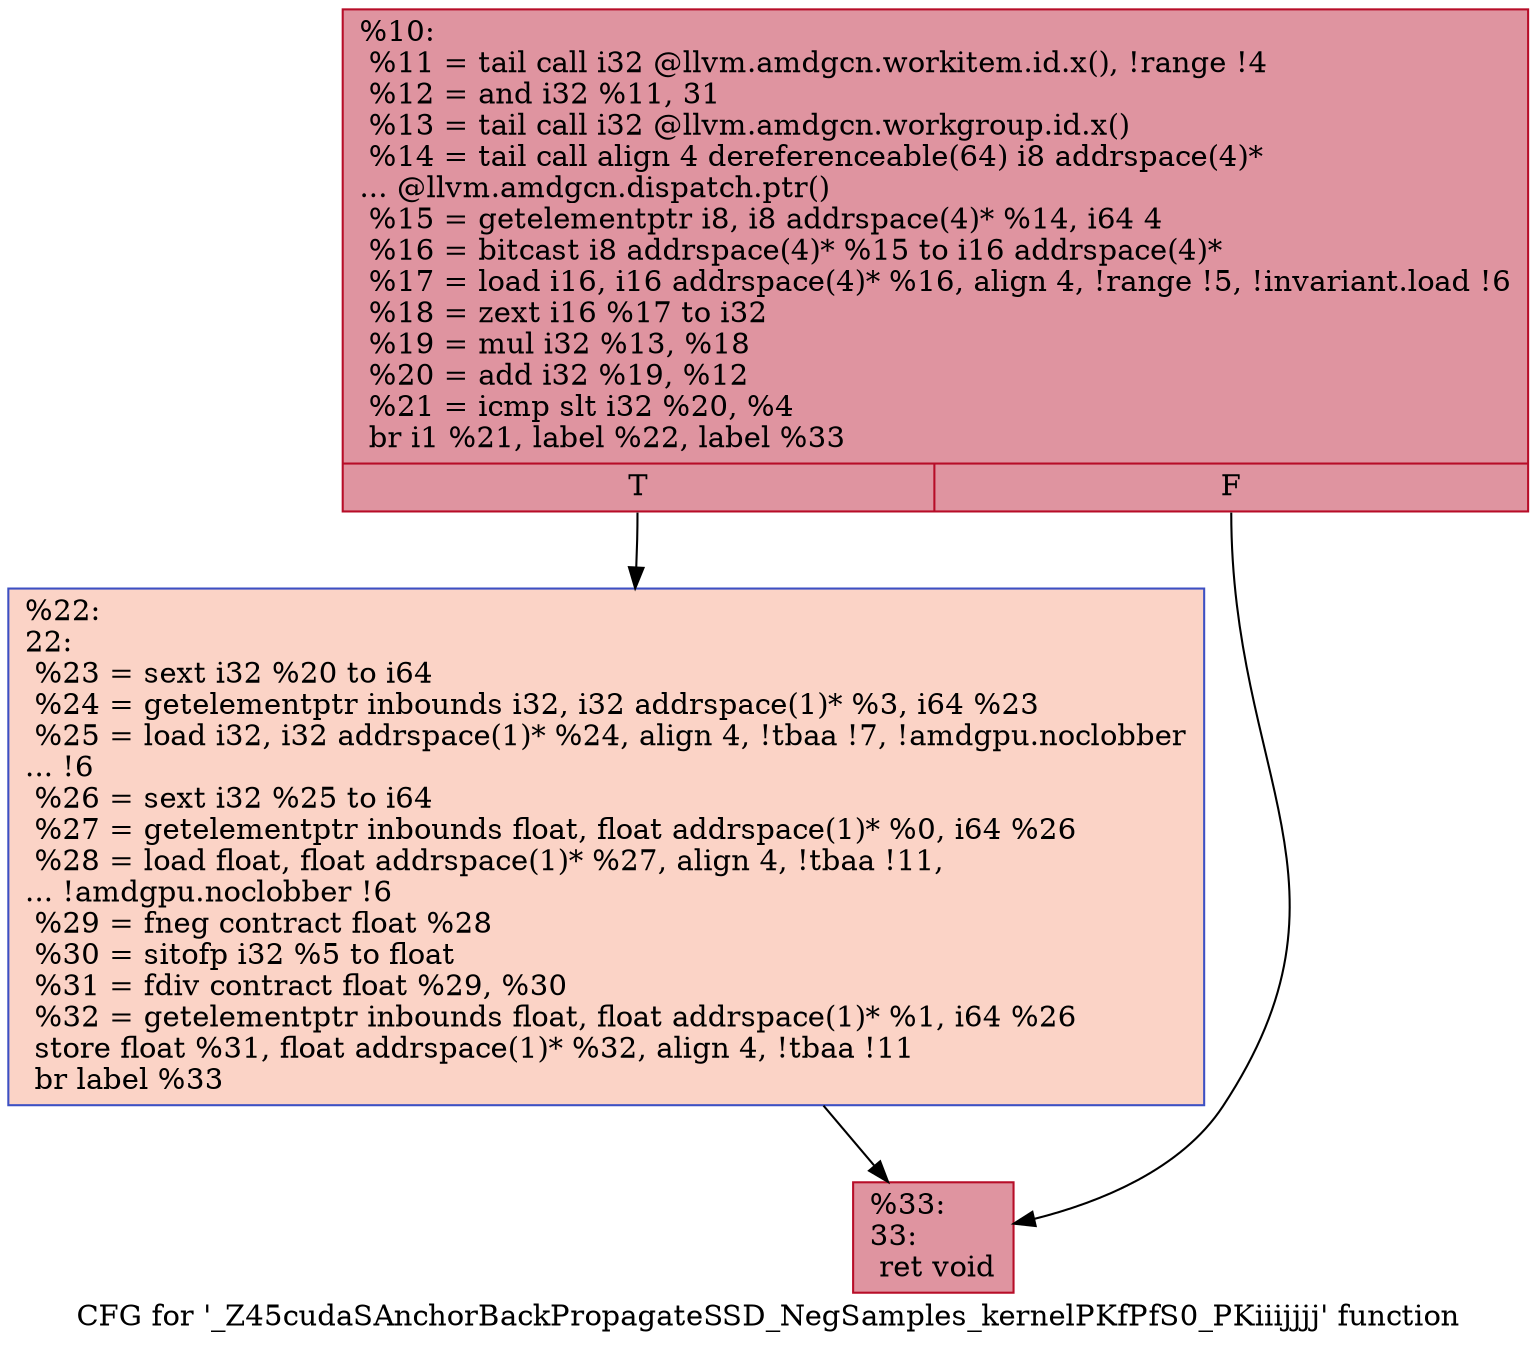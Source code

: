 digraph "CFG for '_Z45cudaSAnchorBackPropagateSSD_NegSamples_kernelPKfPfS0_PKiiijjjj' function" {
	label="CFG for '_Z45cudaSAnchorBackPropagateSSD_NegSamples_kernelPKfPfS0_PKiiijjjj' function";

	Node0x4def870 [shape=record,color="#b70d28ff", style=filled, fillcolor="#b70d2870",label="{%10:\l  %11 = tail call i32 @llvm.amdgcn.workitem.id.x(), !range !4\l  %12 = and i32 %11, 31\l  %13 = tail call i32 @llvm.amdgcn.workgroup.id.x()\l  %14 = tail call align 4 dereferenceable(64) i8 addrspace(4)*\l... @llvm.amdgcn.dispatch.ptr()\l  %15 = getelementptr i8, i8 addrspace(4)* %14, i64 4\l  %16 = bitcast i8 addrspace(4)* %15 to i16 addrspace(4)*\l  %17 = load i16, i16 addrspace(4)* %16, align 4, !range !5, !invariant.load !6\l  %18 = zext i16 %17 to i32\l  %19 = mul i32 %13, %18\l  %20 = add i32 %19, %12\l  %21 = icmp slt i32 %20, %4\l  br i1 %21, label %22, label %33\l|{<s0>T|<s1>F}}"];
	Node0x4def870:s0 -> Node0x4df2490;
	Node0x4def870:s1 -> Node0x4df2520;
	Node0x4df2490 [shape=record,color="#3d50c3ff", style=filled, fillcolor="#f59c7d70",label="{%22:\l22:                                               \l  %23 = sext i32 %20 to i64\l  %24 = getelementptr inbounds i32, i32 addrspace(1)* %3, i64 %23\l  %25 = load i32, i32 addrspace(1)* %24, align 4, !tbaa !7, !amdgpu.noclobber\l... !6\l  %26 = sext i32 %25 to i64\l  %27 = getelementptr inbounds float, float addrspace(1)* %0, i64 %26\l  %28 = load float, float addrspace(1)* %27, align 4, !tbaa !11,\l... !amdgpu.noclobber !6\l  %29 = fneg contract float %28\l  %30 = sitofp i32 %5 to float\l  %31 = fdiv contract float %29, %30\l  %32 = getelementptr inbounds float, float addrspace(1)* %1, i64 %26\l  store float %31, float addrspace(1)* %32, align 4, !tbaa !11\l  br label %33\l}"];
	Node0x4df2490 -> Node0x4df2520;
	Node0x4df2520 [shape=record,color="#b70d28ff", style=filled, fillcolor="#b70d2870",label="{%33:\l33:                                               \l  ret void\l}"];
}
